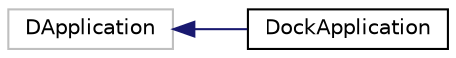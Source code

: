 digraph "类继承关系图"
{
  edge [fontname="Helvetica",fontsize="10",labelfontname="Helvetica",labelfontsize="10"];
  node [fontname="Helvetica",fontsize="10",shape=record];
  rankdir="LR";
  Node3051 [label="DApplication",height=0.2,width=0.4,color="grey75", fillcolor="white", style="filled"];
  Node3051 -> Node0 [dir="back",color="midnightblue",fontsize="10",style="solid",fontname="Helvetica"];
  Node0 [label="DockApplication",height=0.2,width=0.4,color="black", fillcolor="white", style="filled",URL="$class_dock_application.html",tooltip="The DockApplication class 本类通过重写application的notify函数监控应用的鼠标事件，判断是否为触屏状态 ..."];
}
